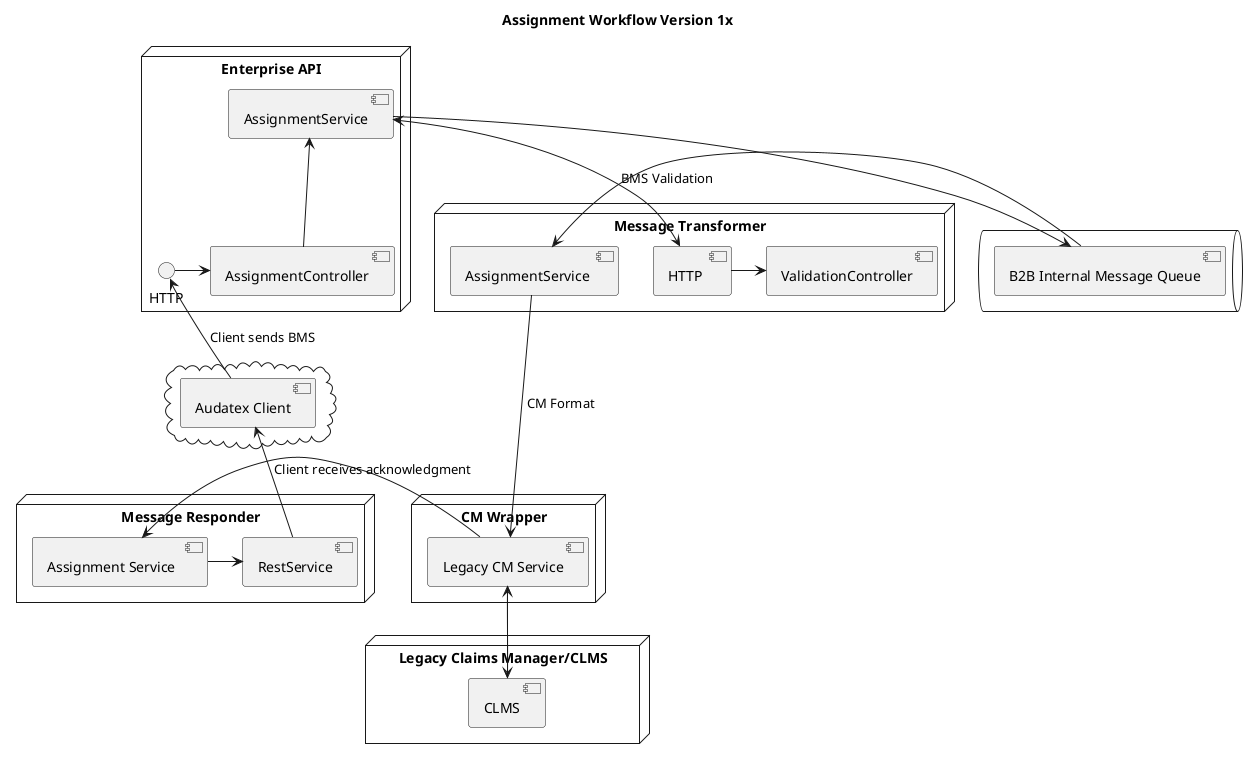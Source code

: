 @startuml

title Assignment Workflow Version 1x

cloud {
    [Audatex Client]
}
   
node "Enterprise API" {
  HTTP -> [AssignmentController]
  [AssignmentService]
}
 
node "Message Transformer" {  
    [HTTP ] -> [ValidationController]    
    [AssignmentService ]
} 

node "Message Responder" {    
    [Assignment Service  ]
    [RestService]
}

node "CM Wrapper" {    
    [Legacy CM Service]    
}

node "Legacy Claims Manager/CLMS" {    
  [CLMS]
}

queue {
    [B2B Internal Message Queue]
}


[Audatex Client] -up-> [HTTP] : Client sends BMS
[AssignmentController] -up-> [AssignmentService]
[AssignmentService] -down-> [B2B Internal Message Queue]
[AssignmentService] <-> [HTTP ] : BMS Validation
[B2B Internal Message Queue] -> [AssignmentService ]
[AssignmentService ] -right-> [Legacy CM Service] : CM Format 
[Legacy CM Service]  -down-> [CLMS]
[CLMS] -> [Legacy CM Service] 
[Legacy CM Service] -> [Assignment Service  ]
[Assignment Service  ] -> [RestService]
[RestService] -up-> [Audatex Client] : Client receives acknowledgment

@enduml